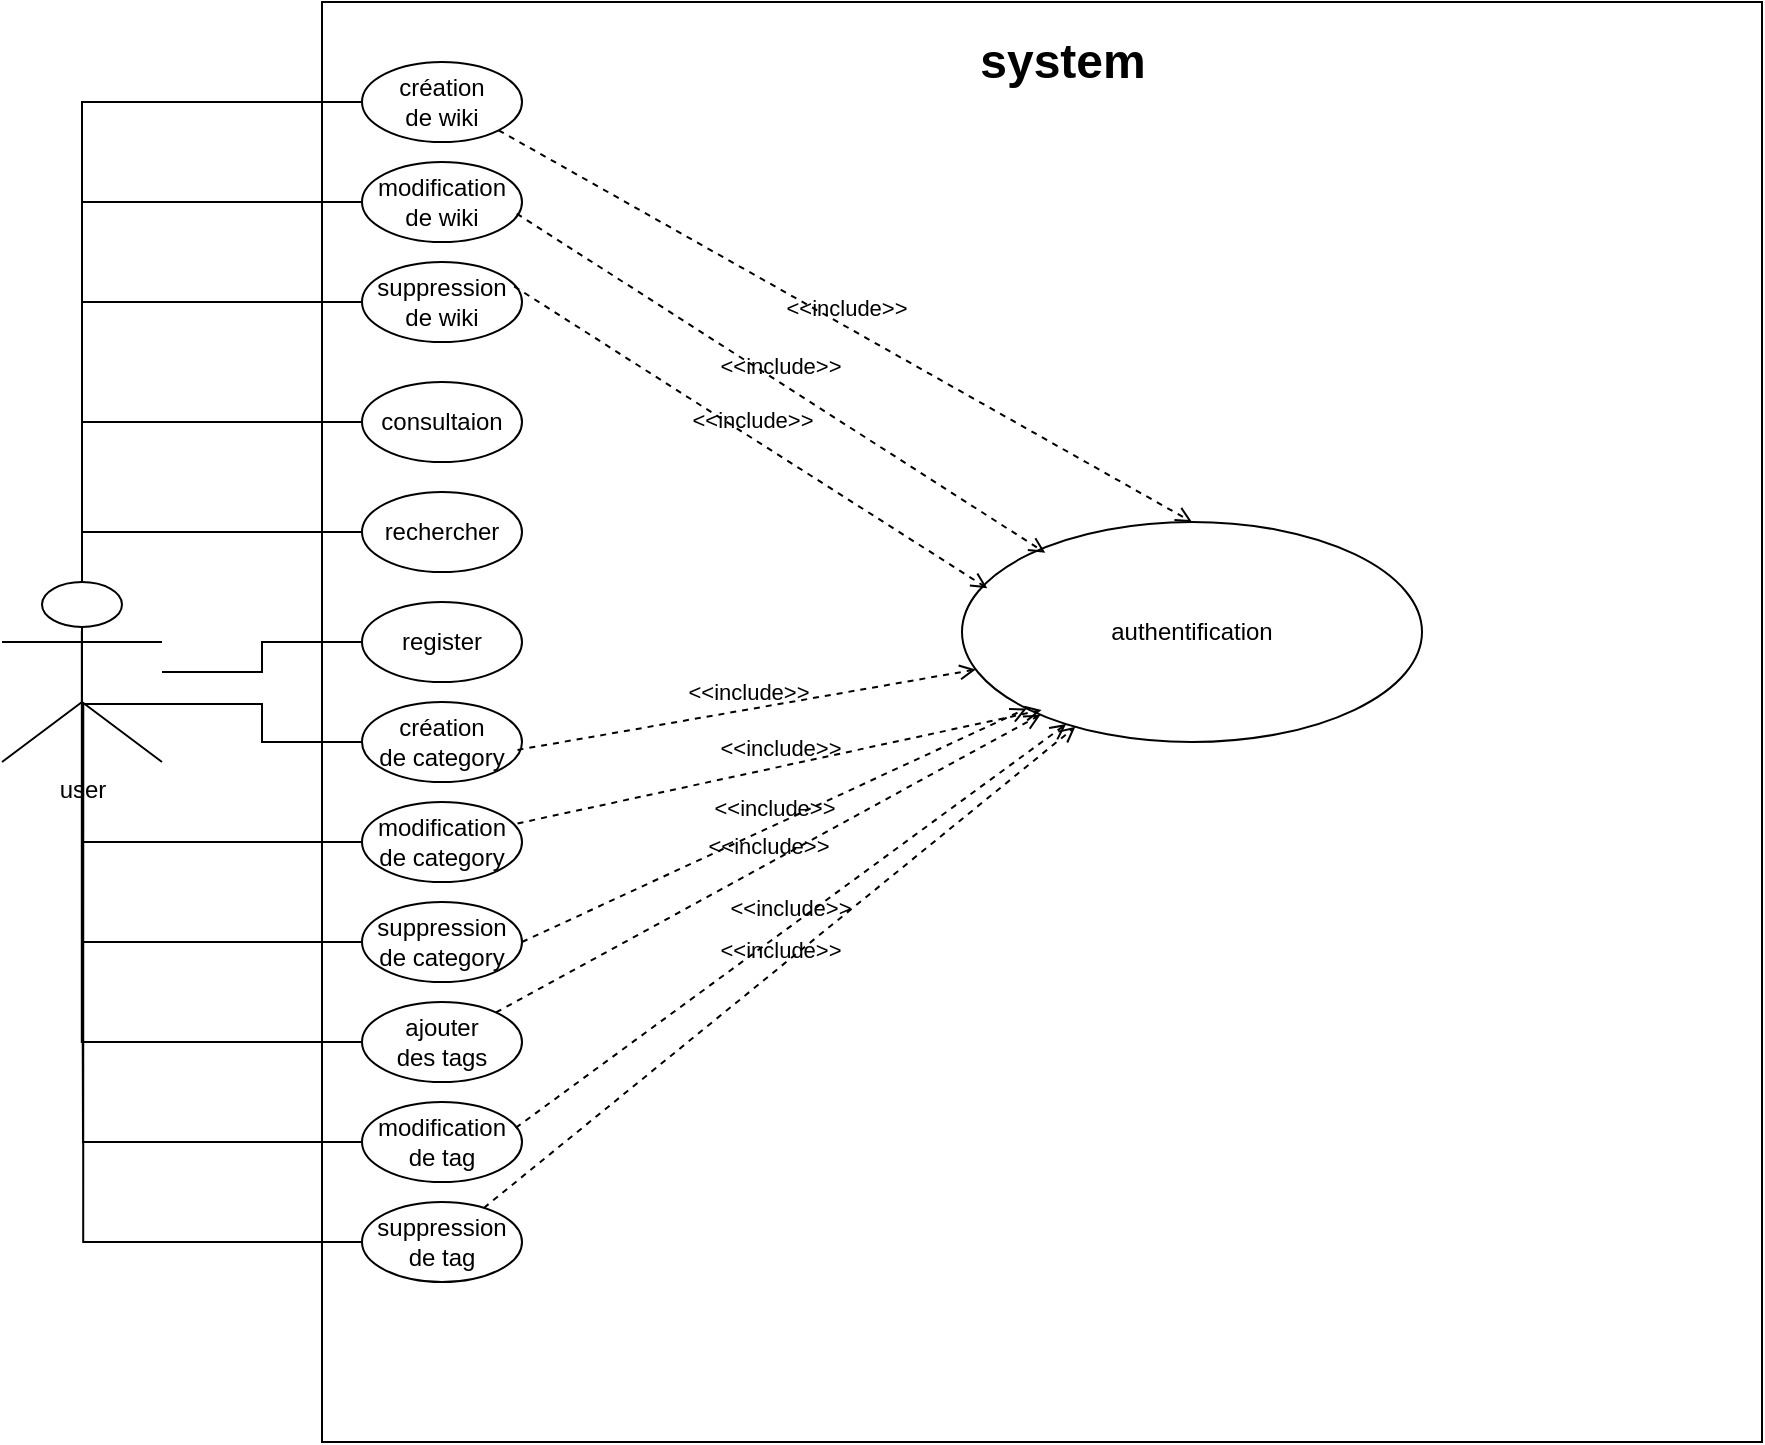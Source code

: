 <mxfile version="22.1.18" type="device" pages="2">
  <diagram name="Page-1" id="lOH93rd3EuAow3-czdrt">
    <mxGraphModel dx="1615" dy="815" grid="1" gridSize="10" guides="1" tooltips="1" connect="1" arrows="1" fold="1" page="1" pageScale="1" pageWidth="850" pageHeight="1100" math="0" shadow="0">
      <root>
        <mxCell id="0" />
        <mxCell id="1" parent="0" />
        <mxCell id="3SqrBNF6nBqNY-ok41ja-12" style="edgeStyle=orthogonalEdgeStyle;rounded=0;orthogonalLoop=1;jettySize=auto;html=1;entryX=0;entryY=0.5;entryDx=0;entryDy=0;endArrow=none;endFill=0;" edge="1" parent="1" source="3SqrBNF6nBqNY-ok41ja-1" target="3SqrBNF6nBqNY-ok41ja-11">
          <mxGeometry relative="1" as="geometry" />
        </mxCell>
        <mxCell id="3SqrBNF6nBqNY-ok41ja-1" value="user" style="shape=umlActor;html=1;verticalLabelPosition=bottom;verticalAlign=top;align=center;" vertex="1" parent="1">
          <mxGeometry x="110" y="360" width="80" height="90" as="geometry" />
        </mxCell>
        <mxCell id="3SqrBNF6nBqNY-ok41ja-3" value="" style="whiteSpace=wrap;html=1;aspect=fixed;fillColor=none;" vertex="1" parent="1">
          <mxGeometry x="270" y="70" width="720" height="720" as="geometry" />
        </mxCell>
        <mxCell id="3SqrBNF6nBqNY-ok41ja-4" value="system" style="text;strokeColor=none;fillColor=none;html=1;fontSize=24;fontStyle=1;verticalAlign=middle;align=center;" vertex="1" parent="1">
          <mxGeometry x="590" y="80" width="100" height="40" as="geometry" />
        </mxCell>
        <mxCell id="3SqrBNF6nBqNY-ok41ja-9" value="consultaion" style="ellipse;whiteSpace=wrap;html=1;" vertex="1" parent="1">
          <mxGeometry x="290" y="260" width="80" height="40" as="geometry" />
        </mxCell>
        <mxCell id="3SqrBNF6nBqNY-ok41ja-13" style="edgeStyle=orthogonalEdgeStyle;rounded=0;orthogonalLoop=1;jettySize=auto;html=1;endArrow=none;endFill=0;" edge="1" parent="1" source="3SqrBNF6nBqNY-ok41ja-10" target="3SqrBNF6nBqNY-ok41ja-1">
          <mxGeometry relative="1" as="geometry" />
        </mxCell>
        <mxCell id="3SqrBNF6nBqNY-ok41ja-10" value="rechercher" style="ellipse;whiteSpace=wrap;html=1;" vertex="1" parent="1">
          <mxGeometry x="290" y="315" width="80" height="40" as="geometry" />
        </mxCell>
        <mxCell id="3SqrBNF6nBqNY-ok41ja-11" value="register" style="ellipse;whiteSpace=wrap;html=1;" vertex="1" parent="1">
          <mxGeometry x="290" y="370" width="80" height="40" as="geometry" />
        </mxCell>
        <mxCell id="3SqrBNF6nBqNY-ok41ja-14" style="edgeStyle=orthogonalEdgeStyle;rounded=0;orthogonalLoop=1;jettySize=auto;html=1;entryX=0.5;entryY=0;entryDx=0;entryDy=0;entryPerimeter=0;endArrow=none;endFill=0;" edge="1" parent="1" source="3SqrBNF6nBqNY-ok41ja-9" target="3SqrBNF6nBqNY-ok41ja-1">
          <mxGeometry relative="1" as="geometry" />
        </mxCell>
        <mxCell id="3SqrBNF6nBqNY-ok41ja-15" value="création&lt;br&gt;de wiki" style="ellipse;whiteSpace=wrap;html=1;" vertex="1" parent="1">
          <mxGeometry x="290" y="100" width="80" height="40" as="geometry" />
        </mxCell>
        <mxCell id="3SqrBNF6nBqNY-ok41ja-16" value="modification&lt;br&gt;de wiki" style="ellipse;whiteSpace=wrap;html=1;" vertex="1" parent="1">
          <mxGeometry x="290" y="150" width="80" height="40" as="geometry" />
        </mxCell>
        <mxCell id="3SqrBNF6nBqNY-ok41ja-17" value="suppression&lt;br&gt;de wiki" style="ellipse;whiteSpace=wrap;html=1;" vertex="1" parent="1">
          <mxGeometry x="290" y="200" width="80" height="40" as="geometry" />
        </mxCell>
        <mxCell id="3SqrBNF6nBqNY-ok41ja-18" style="edgeStyle=orthogonalEdgeStyle;rounded=0;orthogonalLoop=1;jettySize=auto;html=1;entryX=0.5;entryY=0;entryDx=0;entryDy=0;entryPerimeter=0;endArrow=none;endFill=0;" edge="1" parent="1" source="3SqrBNF6nBqNY-ok41ja-15" target="3SqrBNF6nBqNY-ok41ja-1">
          <mxGeometry relative="1" as="geometry" />
        </mxCell>
        <mxCell id="3SqrBNF6nBqNY-ok41ja-19" style="edgeStyle=orthogonalEdgeStyle;rounded=0;orthogonalLoop=1;jettySize=auto;html=1;entryX=0.5;entryY=0;entryDx=0;entryDy=0;entryPerimeter=0;endArrow=none;endFill=0;" edge="1" parent="1" source="3SqrBNF6nBqNY-ok41ja-16" target="3SqrBNF6nBqNY-ok41ja-1">
          <mxGeometry relative="1" as="geometry" />
        </mxCell>
        <mxCell id="3SqrBNF6nBqNY-ok41ja-20" style="edgeStyle=orthogonalEdgeStyle;rounded=0;orthogonalLoop=1;jettySize=auto;html=1;entryX=0.5;entryY=0;entryDx=0;entryDy=0;entryPerimeter=0;endArrow=none;endFill=0;" edge="1" parent="1" source="3SqrBNF6nBqNY-ok41ja-17" target="3SqrBNF6nBqNY-ok41ja-1">
          <mxGeometry relative="1" as="geometry" />
        </mxCell>
        <mxCell id="3SqrBNF6nBqNY-ok41ja-21" value="création&lt;br&gt;de category" style="ellipse;whiteSpace=wrap;html=1;" vertex="1" parent="1">
          <mxGeometry x="290" y="420" width="80" height="40" as="geometry" />
        </mxCell>
        <mxCell id="3SqrBNF6nBqNY-ok41ja-22" value="modification&lt;br&gt;de category" style="ellipse;whiteSpace=wrap;html=1;" vertex="1" parent="1">
          <mxGeometry x="290" y="470" width="80" height="40" as="geometry" />
        </mxCell>
        <mxCell id="3SqrBNF6nBqNY-ok41ja-23" value="suppression&lt;br&gt;de category" style="ellipse;whiteSpace=wrap;html=1;" vertex="1" parent="1">
          <mxGeometry x="290" y="520" width="80" height="40" as="geometry" />
        </mxCell>
        <mxCell id="3SqrBNF6nBqNY-ok41ja-24" style="edgeStyle=orthogonalEdgeStyle;rounded=0;orthogonalLoop=1;jettySize=auto;html=1;entryX=0.514;entryY=0.678;entryDx=0;entryDy=0;entryPerimeter=0;endArrow=none;endFill=0;" edge="1" parent="1" source="3SqrBNF6nBqNY-ok41ja-21" target="3SqrBNF6nBqNY-ok41ja-1">
          <mxGeometry relative="1" as="geometry" />
        </mxCell>
        <mxCell id="3SqrBNF6nBqNY-ok41ja-25" style="edgeStyle=orthogonalEdgeStyle;rounded=0;orthogonalLoop=1;jettySize=auto;html=1;entryX=0.5;entryY=0.5;entryDx=0;entryDy=0;entryPerimeter=0;endArrow=none;endFill=0;" edge="1" parent="1" source="3SqrBNF6nBqNY-ok41ja-22" target="3SqrBNF6nBqNY-ok41ja-1">
          <mxGeometry relative="1" as="geometry" />
        </mxCell>
        <mxCell id="3SqrBNF6nBqNY-ok41ja-26" style="edgeStyle=orthogonalEdgeStyle;rounded=0;orthogonalLoop=1;jettySize=auto;html=1;entryX=0.5;entryY=0.5;entryDx=0;entryDy=0;entryPerimeter=0;endArrow=none;endFill=0;" edge="1" parent="1" source="3SqrBNF6nBqNY-ok41ja-23" target="3SqrBNF6nBqNY-ok41ja-1">
          <mxGeometry relative="1" as="geometry" />
        </mxCell>
        <mxCell id="3SqrBNF6nBqNY-ok41ja-28" value="ajouter&lt;br&gt;des tags" style="ellipse;whiteSpace=wrap;html=1;" vertex="1" parent="1">
          <mxGeometry x="290" y="570" width="80" height="40" as="geometry" />
        </mxCell>
        <mxCell id="3SqrBNF6nBqNY-ok41ja-32" style="edgeStyle=orthogonalEdgeStyle;rounded=0;orthogonalLoop=1;jettySize=auto;html=1;endArrow=none;endFill=0;" edge="1" parent="1" source="3SqrBNF6nBqNY-ok41ja-29">
          <mxGeometry relative="1" as="geometry">
            <mxPoint x="150" y="450" as="targetPoint" />
          </mxGeometry>
        </mxCell>
        <mxCell id="3SqrBNF6nBqNY-ok41ja-29" value="modification&lt;br&gt;de tag" style="ellipse;whiteSpace=wrap;html=1;" vertex="1" parent="1">
          <mxGeometry x="290" y="620" width="80" height="40" as="geometry" />
        </mxCell>
        <mxCell id="3SqrBNF6nBqNY-ok41ja-30" value="suppression&lt;br&gt;de tag" style="ellipse;whiteSpace=wrap;html=1;" vertex="1" parent="1">
          <mxGeometry x="290" y="670" width="80" height="40" as="geometry" />
        </mxCell>
        <mxCell id="3SqrBNF6nBqNY-ok41ja-31" style="edgeStyle=orthogonalEdgeStyle;rounded=0;orthogonalLoop=1;jettySize=auto;html=1;entryX=0.499;entryY=0.269;entryDx=0;entryDy=0;entryPerimeter=0;endArrow=none;endFill=0;" edge="1" parent="1" source="3SqrBNF6nBqNY-ok41ja-28" target="3SqrBNF6nBqNY-ok41ja-1">
          <mxGeometry relative="1" as="geometry" />
        </mxCell>
        <mxCell id="3SqrBNF6nBqNY-ok41ja-33" style="edgeStyle=orthogonalEdgeStyle;rounded=0;orthogonalLoop=1;jettySize=auto;html=1;entryX=0.508;entryY=0.671;entryDx=0;entryDy=0;entryPerimeter=0;endArrow=none;endFill=0;" edge="1" parent="1" source="3SqrBNF6nBqNY-ok41ja-30" target="3SqrBNF6nBqNY-ok41ja-1">
          <mxGeometry relative="1" as="geometry" />
        </mxCell>
        <mxCell id="3SqrBNF6nBqNY-ok41ja-34" value="authentification" style="ellipse;whiteSpace=wrap;html=1;" vertex="1" parent="1">
          <mxGeometry x="590" y="330" width="230" height="110" as="geometry" />
        </mxCell>
        <mxCell id="3SqrBNF6nBqNY-ok41ja-35" value="&amp;lt;&amp;lt;include&amp;gt;&amp;gt;" style="edgeStyle=none;html=1;endArrow=open;verticalAlign=bottom;dashed=1;labelBackgroundColor=none;rounded=0;entryX=0.5;entryY=0;entryDx=0;entryDy=0;exitX=1;exitY=1;exitDx=0;exitDy=0;" edge="1" parent="1" source="3SqrBNF6nBqNY-ok41ja-15" target="3SqrBNF6nBqNY-ok41ja-34">
          <mxGeometry width="160" relative="1" as="geometry">
            <mxPoint x="460" y="160" as="sourcePoint" />
            <mxPoint x="620" y="160" as="targetPoint" />
          </mxGeometry>
        </mxCell>
        <mxCell id="3SqrBNF6nBqNY-ok41ja-36" value="&amp;lt;&amp;lt;include&amp;gt;&amp;gt;" style="edgeStyle=none;html=1;endArrow=open;verticalAlign=bottom;dashed=1;labelBackgroundColor=none;rounded=0;exitX=0.972;exitY=0.599;exitDx=0;exitDy=0;exitPerimeter=0;" edge="1" parent="1" source="3SqrBNF6nBqNY-ok41ja-21" target="3SqrBNF6nBqNY-ok41ja-34">
          <mxGeometry width="160" relative="1" as="geometry">
            <mxPoint x="400" y="474" as="sourcePoint" />
            <mxPoint x="747" y="670" as="targetPoint" />
          </mxGeometry>
        </mxCell>
        <mxCell id="3SqrBNF6nBqNY-ok41ja-37" value="&amp;lt;&amp;lt;include&amp;gt;&amp;gt;" style="edgeStyle=none;html=1;endArrow=open;verticalAlign=bottom;dashed=1;labelBackgroundColor=none;rounded=0;entryX=0.181;entryY=0.14;entryDx=0;entryDy=0;exitX=0.967;exitY=0.646;exitDx=0;exitDy=0;exitPerimeter=0;entryPerimeter=0;" edge="1" parent="1" source="3SqrBNF6nBqNY-ok41ja-16" target="3SqrBNF6nBqNY-ok41ja-34">
          <mxGeometry width="160" relative="1" as="geometry">
            <mxPoint x="370" y="164" as="sourcePoint" />
            <mxPoint x="717" y="360" as="targetPoint" />
          </mxGeometry>
        </mxCell>
        <mxCell id="3SqrBNF6nBqNY-ok41ja-38" value="&amp;lt;&amp;lt;include&amp;gt;&amp;gt;" style="edgeStyle=none;html=1;endArrow=open;verticalAlign=bottom;dashed=1;labelBackgroundColor=none;rounded=0;entryX=0.055;entryY=0.301;entryDx=0;entryDy=0;exitX=0.951;exitY=0.304;exitDx=0;exitDy=0;entryPerimeter=0;exitPerimeter=0;" edge="1" parent="1" source="3SqrBNF6nBqNY-ok41ja-17" target="3SqrBNF6nBqNY-ok41ja-34">
          <mxGeometry width="160" relative="1" as="geometry">
            <mxPoint x="360" y="200" as="sourcePoint" />
            <mxPoint x="707" y="396" as="targetPoint" />
          </mxGeometry>
        </mxCell>
        <mxCell id="3SqrBNF6nBqNY-ok41ja-40" value="&amp;lt;&amp;lt;include&amp;gt;&amp;gt;" style="edgeStyle=none;html=1;endArrow=open;verticalAlign=bottom;dashed=1;labelBackgroundColor=none;rounded=0;exitX=0.972;exitY=0.268;exitDx=0;exitDy=0;exitPerimeter=0;entryX=0.173;entryY=0.855;entryDx=0;entryDy=0;entryPerimeter=0;" edge="1" parent="1" source="3SqrBNF6nBqNY-ok41ja-22" target="3SqrBNF6nBqNY-ok41ja-34">
          <mxGeometry width="160" relative="1" as="geometry">
            <mxPoint x="370" y="480" as="sourcePoint" />
            <mxPoint x="599" y="440" as="targetPoint" />
          </mxGeometry>
        </mxCell>
        <mxCell id="3SqrBNF6nBqNY-ok41ja-41" value="&amp;lt;&amp;lt;include&amp;gt;&amp;gt;" style="edgeStyle=none;html=1;endArrow=open;verticalAlign=bottom;dashed=1;labelBackgroundColor=none;rounded=0;exitX=1;exitY=0.5;exitDx=0;exitDy=0;" edge="1" parent="1" source="3SqrBNF6nBqNY-ok41ja-23" target="3SqrBNF6nBqNY-ok41ja-34">
          <mxGeometry width="160" relative="1" as="geometry">
            <mxPoint x="425" y="510" as="sourcePoint" />
            <mxPoint x="654" y="470" as="targetPoint" />
          </mxGeometry>
        </mxCell>
        <mxCell id="3SqrBNF6nBqNY-ok41ja-42" value="&amp;lt;&amp;lt;include&amp;gt;&amp;gt;" style="edgeStyle=none;html=1;endArrow=open;verticalAlign=bottom;dashed=1;labelBackgroundColor=none;rounded=0;" edge="1" parent="1" source="3SqrBNF6nBqNY-ok41ja-28" target="3SqrBNF6nBqNY-ok41ja-34">
          <mxGeometry width="160" relative="1" as="geometry">
            <mxPoint x="490" y="520" as="sourcePoint" />
            <mxPoint x="719" y="480" as="targetPoint" />
          </mxGeometry>
        </mxCell>
        <mxCell id="3SqrBNF6nBqNY-ok41ja-43" value="&amp;lt;&amp;lt;include&amp;gt;&amp;gt;" style="edgeStyle=none;html=1;endArrow=open;verticalAlign=bottom;dashed=1;labelBackgroundColor=none;rounded=0;" edge="1" parent="1" source="3SqrBNF6nBqNY-ok41ja-30" target="3SqrBNF6nBqNY-ok41ja-34">
          <mxGeometry width="160" relative="1" as="geometry">
            <mxPoint x="470" y="610" as="sourcePoint" />
            <mxPoint x="699" y="570" as="targetPoint" />
          </mxGeometry>
        </mxCell>
        <mxCell id="3SqrBNF6nBqNY-ok41ja-44" value="&amp;lt;&amp;lt;include&amp;gt;&amp;gt;" style="edgeStyle=none;html=1;endArrow=open;verticalAlign=bottom;dashed=1;labelBackgroundColor=none;rounded=0;exitX=0.961;exitY=0.323;exitDx=0;exitDy=0;exitPerimeter=0;" edge="1" parent="1" source="3SqrBNF6nBqNY-ok41ja-29" target="3SqrBNF6nBqNY-ok41ja-34">
          <mxGeometry width="160" relative="1" as="geometry">
            <mxPoint x="445.5" y="610" as="sourcePoint" />
            <mxPoint x="674.5" y="570" as="targetPoint" />
          </mxGeometry>
        </mxCell>
      </root>
    </mxGraphModel>
  </diagram>
  <diagram id="T3liW0BiEfnCRWLAcHyf" name="Page-2">
    <mxGraphModel dx="955" dy="482" grid="1" gridSize="10" guides="1" tooltips="1" connect="1" arrows="1" fold="1" page="1" pageScale="1" pageWidth="850" pageHeight="1100" math="0" shadow="0">
      <root>
        <mxCell id="0" />
        <mxCell id="1" parent="0" />
        <mxCell id="Dh0-3TK1VAdziAkRTUVm-4" value="User" style="swimlane;fontStyle=1;align=center;verticalAlign=top;childLayout=stackLayout;horizontal=1;startSize=26;horizontalStack=0;resizeParent=1;resizeParentMax=0;resizeLast=0;collapsible=1;marginBottom=0;whiteSpace=wrap;html=1;" vertex="1" parent="1">
          <mxGeometry x="320" y="82" width="160" height="198" as="geometry" />
        </mxCell>
        <mxCell id="Dh0-3TK1VAdziAkRTUVm-5" value="- id: int&lt;br&gt;+ name : string&lt;br&gt;+ email : string&lt;br&gt;-password : string&lt;br&gt;+ Role&amp;nbsp; : string" style="text;strokeColor=none;fillColor=none;align=left;verticalAlign=top;spacingLeft=4;spacingRight=4;overflow=hidden;rotatable=0;points=[[0,0.5],[1,0.5]];portConstraint=eastwest;whiteSpace=wrap;html=1;" vertex="1" parent="Dh0-3TK1VAdziAkRTUVm-4">
          <mxGeometry y="26" width="160" height="74" as="geometry" />
        </mxCell>
        <mxCell id="Dh0-3TK1VAdziAkRTUVm-6" value="" style="line;strokeWidth=1;fillColor=none;align=left;verticalAlign=middle;spacingTop=-1;spacingLeft=3;spacingRight=3;rotatable=0;labelPosition=right;points=[];portConstraint=eastwest;strokeColor=inherit;" vertex="1" parent="Dh0-3TK1VAdziAkRTUVm-4">
          <mxGeometry y="100" width="160" height="8" as="geometry" />
        </mxCell>
        <mxCell id="Dh0-3TK1VAdziAkRTUVm-7" value="login() , register() ,logout (),&lt;br&gt;recherche() ." style="text;strokeColor=none;fillColor=none;align=left;verticalAlign=top;spacingLeft=4;spacingRight=4;overflow=hidden;rotatable=0;points=[[0,0.5],[1,0.5]];portConstraint=eastwest;whiteSpace=wrap;html=1;" vertex="1" parent="Dh0-3TK1VAdziAkRTUVm-4">
          <mxGeometry y="108" width="160" height="90" as="geometry" />
        </mxCell>
        <mxCell id="Dh0-3TK1VAdziAkRTUVm-12" value="category" style="swimlane;fontStyle=1;align=center;verticalAlign=top;childLayout=stackLayout;horizontal=1;startSize=26;horizontalStack=0;resizeParent=1;resizeParentMax=0;resizeLast=0;collapsible=1;marginBottom=0;whiteSpace=wrap;html=1;" vertex="1" parent="1">
          <mxGeometry x="610" y="316" width="160" height="200" as="geometry" />
        </mxCell>
        <mxCell id="Dh0-3TK1VAdziAkRTUVm-13" value="-id: int&lt;br&gt;+name : string&amp;nbsp;&lt;br&gt;+ date : date" style="text;strokeColor=none;fillColor=none;align=left;verticalAlign=top;spacingLeft=4;spacingRight=4;overflow=hidden;rotatable=0;points=[[0,0.5],[1,0.5]];portConstraint=eastwest;whiteSpace=wrap;html=1;" vertex="1" parent="Dh0-3TK1VAdziAkRTUVm-12">
          <mxGeometry y="26" width="160" height="64" as="geometry" />
        </mxCell>
        <mxCell id="Dh0-3TK1VAdziAkRTUVm-14" value="" style="line;strokeWidth=1;fillColor=none;align=left;verticalAlign=middle;spacingTop=-1;spacingLeft=3;spacingRight=3;rotatable=0;labelPosition=right;points=[];portConstraint=eastwest;strokeColor=inherit;" vertex="1" parent="Dh0-3TK1VAdziAkRTUVm-12">
          <mxGeometry y="90" width="160" height="8" as="geometry" />
        </mxCell>
        <mxCell id="Dh0-3TK1VAdziAkRTUVm-15" value="consultaition () , ajoute () , modifier() , suppression(),&lt;br&gt;statistics()" style="text;strokeColor=none;fillColor=none;align=left;verticalAlign=top;spacingLeft=4;spacingRight=4;overflow=hidden;rotatable=0;points=[[0,0.5],[1,0.5]];portConstraint=eastwest;whiteSpace=wrap;html=1;" vertex="1" parent="Dh0-3TK1VAdziAkRTUVm-12">
          <mxGeometry y="98" width="160" height="102" as="geometry" />
        </mxCell>
        <mxCell id="Dh0-3TK1VAdziAkRTUVm-16" value="Wiki" style="swimlane;fontStyle=1;align=center;verticalAlign=top;childLayout=stackLayout;horizontal=1;startSize=22;horizontalStack=0;resizeParent=1;resizeParentMax=0;resizeLast=0;collapsible=1;marginBottom=0;whiteSpace=wrap;html=1;" vertex="1" parent="1">
          <mxGeometry x="60" y="310" width="160" height="196" as="geometry" />
        </mxCell>
        <mxCell id="Dh0-3TK1VAdziAkRTUVm-17" value="-id : int&lt;br&gt;+ name : string&lt;br&gt;+ description : string&lt;br&gt;+ date : date&amp;nbsp;&lt;br&gt;+ img: string" style="text;strokeColor=none;fillColor=none;align=left;verticalAlign=top;spacingLeft=4;spacingRight=4;overflow=hidden;rotatable=0;points=[[0,0.5],[1,0.5]];portConstraint=eastwest;whiteSpace=wrap;html=1;" vertex="1" parent="Dh0-3TK1VAdziAkRTUVm-16">
          <mxGeometry y="22" width="160" height="94" as="geometry" />
        </mxCell>
        <mxCell id="Dh0-3TK1VAdziAkRTUVm-18" value="" style="line;strokeWidth=1;fillColor=none;align=left;verticalAlign=middle;spacingTop=-1;spacingLeft=3;spacingRight=3;rotatable=0;labelPosition=right;points=[];portConstraint=eastwest;strokeColor=inherit;" vertex="1" parent="Dh0-3TK1VAdziAkRTUVm-16">
          <mxGeometry y="116" width="160" height="8" as="geometry" />
        </mxCell>
        <mxCell id="Dh0-3TK1VAdziAkRTUVm-19" value="consultaition () , ajoute () , modifier() , suppression(),&lt;br style=&quot;border-color: var(--border-color);&quot;&gt;statistics()" style="text;strokeColor=none;fillColor=none;align=left;verticalAlign=top;spacingLeft=4;spacingRight=4;overflow=hidden;rotatable=0;points=[[0,0.5],[1,0.5]];portConstraint=eastwest;whiteSpace=wrap;html=1;" vertex="1" parent="Dh0-3TK1VAdziAkRTUVm-16">
          <mxGeometry y="124" width="160" height="72" as="geometry" />
        </mxCell>
        <mxCell id="Dh0-3TK1VAdziAkRTUVm-20" value="tags" style="swimlane;fontStyle=1;align=center;verticalAlign=top;childLayout=stackLayout;horizontal=1;startSize=26;horizontalStack=0;resizeParent=1;resizeParentMax=0;resizeLast=0;collapsible=1;marginBottom=0;whiteSpace=wrap;html=1;" vertex="1" parent="1">
          <mxGeometry x="340" y="380" width="160" height="190" as="geometry" />
        </mxCell>
        <mxCell id="Dh0-3TK1VAdziAkRTUVm-21" value="-id : int&lt;br&gt;+ name : string" style="text;strokeColor=none;fillColor=none;align=left;verticalAlign=top;spacingLeft=4;spacingRight=4;overflow=hidden;rotatable=0;points=[[0,0.5],[1,0.5]];portConstraint=eastwest;whiteSpace=wrap;html=1;" vertex="1" parent="Dh0-3TK1VAdziAkRTUVm-20">
          <mxGeometry y="26" width="160" height="84" as="geometry" />
        </mxCell>
        <mxCell id="Dh0-3TK1VAdziAkRTUVm-22" value="" style="line;strokeWidth=1;fillColor=none;align=left;verticalAlign=middle;spacingTop=-1;spacingLeft=3;spacingRight=3;rotatable=0;labelPosition=right;points=[];portConstraint=eastwest;strokeColor=inherit;" vertex="1" parent="Dh0-3TK1VAdziAkRTUVm-20">
          <mxGeometry y="110" width="160" height="8" as="geometry" />
        </mxCell>
        <mxCell id="Dh0-3TK1VAdziAkRTUVm-23" value="consultaition () , ajoute () , modifier() , suppression()" style="text;strokeColor=none;fillColor=none;align=left;verticalAlign=top;spacingLeft=4;spacingRight=4;overflow=hidden;rotatable=0;points=[[0,0.5],[1,0.5]];portConstraint=eastwest;whiteSpace=wrap;html=1;" vertex="1" parent="Dh0-3TK1VAdziAkRTUVm-20">
          <mxGeometry y="118" width="160" height="72" as="geometry" />
        </mxCell>
        <mxCell id="Dh0-3TK1VAdziAkRTUVm-26" style="edgeStyle=orthogonalEdgeStyle;rounded=0;orthogonalLoop=1;jettySize=auto;html=1;entryX=0.5;entryY=0;entryDx=0;entryDy=0;endArrow=none;endFill=0;" edge="1" parent="1" source="Dh0-3TK1VAdziAkRTUVm-5" target="Dh0-3TK1VAdziAkRTUVm-16">
          <mxGeometry relative="1" as="geometry" />
        </mxCell>
        <mxCell id="Dh0-3TK1VAdziAkRTUVm-29" value="1..1" style="edgeLabel;html=1;align=center;verticalAlign=middle;resizable=0;points=[];" vertex="1" connectable="0" parent="Dh0-3TK1VAdziAkRTUVm-26">
          <mxGeometry x="-0.91" y="-2" relative="1" as="geometry">
            <mxPoint as="offset" />
          </mxGeometry>
        </mxCell>
        <mxCell id="Dh0-3TK1VAdziAkRTUVm-31" value="0..*" style="edgeLabel;html=1;align=center;verticalAlign=middle;resizable=0;points=[];" vertex="1" connectable="0" parent="Dh0-3TK1VAdziAkRTUVm-26">
          <mxGeometry x="0.909" y="1" relative="1" as="geometry">
            <mxPoint as="offset" />
          </mxGeometry>
        </mxCell>
        <mxCell id="Dh0-3TK1VAdziAkRTUVm-27" style="edgeStyle=orthogonalEdgeStyle;rounded=0;orthogonalLoop=1;jettySize=auto;html=1;entryX=0.5;entryY=0;entryDx=0;entryDy=0;endArrow=none;endFill=0;" edge="1" parent="1" source="Dh0-3TK1VAdziAkRTUVm-5" target="Dh0-3TK1VAdziAkRTUVm-12">
          <mxGeometry relative="1" as="geometry" />
        </mxCell>
        <mxCell id="Dh0-3TK1VAdziAkRTUVm-28" value="1..1" style="edgeLabel;html=1;align=center;verticalAlign=middle;resizable=0;points=[];" vertex="1" connectable="0" parent="Dh0-3TK1VAdziAkRTUVm-27">
          <mxGeometry x="-0.927" y="3" relative="1" as="geometry">
            <mxPoint as="offset" />
          </mxGeometry>
        </mxCell>
        <mxCell id="Dh0-3TK1VAdziAkRTUVm-30" value="1..*" style="edgeLabel;html=1;align=center;verticalAlign=middle;resizable=0;points=[];" vertex="1" connectable="0" parent="Dh0-3TK1VAdziAkRTUVm-27">
          <mxGeometry x="0.874" y="2" relative="1" as="geometry">
            <mxPoint y="1" as="offset" />
          </mxGeometry>
        </mxCell>
        <mxCell id="Dh0-3TK1VAdziAkRTUVm-32" style="edgeStyle=orthogonalEdgeStyle;rounded=0;orthogonalLoop=1;jettySize=auto;html=1;entryX=-0.008;entryY=0.915;entryDx=0;entryDy=0;entryPerimeter=0;endArrow=none;endFill=0;" edge="1" parent="1" source="Dh0-3TK1VAdziAkRTUVm-17" target="Dh0-3TK1VAdziAkRTUVm-21">
          <mxGeometry relative="1" as="geometry" />
        </mxCell>
        <mxCell id="Dh0-3TK1VAdziAkRTUVm-33" value="1..*" style="edgeLabel;html=1;align=center;verticalAlign=middle;resizable=0;points=[];" vertex="1" connectable="0" parent="Dh0-3TK1VAdziAkRTUVm-32">
          <mxGeometry x="-0.801" y="1" relative="1" as="geometry">
            <mxPoint as="offset" />
          </mxGeometry>
        </mxCell>
        <mxCell id="Dh0-3TK1VAdziAkRTUVm-34" value="1..*" style="edgeLabel;html=1;align=center;verticalAlign=middle;resizable=0;points=[];" vertex="1" connectable="0" parent="Dh0-3TK1VAdziAkRTUVm-32">
          <mxGeometry x="0.83" y="1" relative="1" as="geometry">
            <mxPoint as="offset" />
          </mxGeometry>
        </mxCell>
      </root>
    </mxGraphModel>
  </diagram>
</mxfile>
